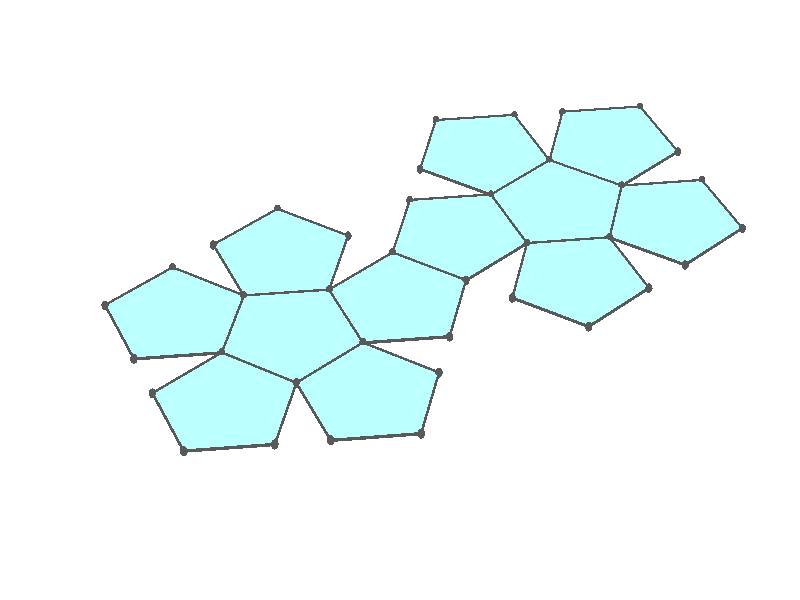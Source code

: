 #version 3.7;
global_settings{assumed_gamma 1.0}
camera{perspective location <18.750000000000000000000000, 10.825317547305481014063844, 12.499999999999996447286321> right <0.133333333333333331482962, -0.230940107675850353485814, -0.000000000000000000000000> up <-0.064951905283832905846353, -0.037499999999999998612221, 0.129903810567665811692706> direction <0.750000000000000111022302, 0.433012701892219298294151, 0.499999999999999944488849> sky <-0.433012701892219298294151, -0.249999999999999944488849, 0.866025403784438707610605> look_at <18.000000000000000000000000, 10.392304845413262270881205, 11.999999999999996447286321>}
light_source{<18.750000000000000000000000, 10.825317547305481014063844, 12.499999999999996447286321> rgb<1.0,1.0,1.0>}
background{rgb<1,1,1>}
union{union{object{union{sphere{<0.187592474085079868872938, 0.577350269189625620036566, -0.000224930886361107695848>,0.029999999999999998889777}sphere{<-0.491123473188422809965203, 0.356822089773089878850243, -0.000224930886361107695848>,0.029999999999999998889777}sphere{<-0.491123473188422865476355, -0.356822089773089767827940, -0.000224930886361107695848>,0.029999999999999998889777}sphere{<0.187592474085079730095060, -0.577350269189625620036566, -0.000224930886361107695848>,0.029999999999999998889777}sphere{<0.607061998206686048717984, -0.000000000000000148687307, -0.000224930886361107695848>,0.029999999999999998889777}} pigment{rgb<0.1,0.1,0.1>}}object{union{cylinder{<0.187592474085079868872938, 0.577350269189625620036566, -0.000224930886361107695848>,<-0.491123473188422809965203, 0.356822089773089878850243, -0.000224930886361107695848>,0.010000000000000000208167}cylinder{<-0.491123473188422809965203, 0.356822089773089878850243, -0.000224930886361107695848>,<-0.491123473188422865476355, -0.356822089773089767827940, -0.000224930886361107695848>,0.010000000000000000208167}cylinder{<-0.491123473188422865476355, -0.356822089773089767827940, -0.000224930886361107695848>,<0.187592474085079730095060, -0.577350269189625620036566, -0.000224930886361107695848>,0.010000000000000000208167}cylinder{<0.187592474085079730095060, -0.577350269189625620036566, -0.000224930886361107695848>,<0.607061998206686048717984, -0.000000000000000148687307, -0.000224930886361107695848>,0.010000000000000000208167}cylinder{<0.607061998206686048717984, -0.000000000000000148687307, -0.000224930886361107695848>,<0.187592474085079868872938, 0.577350269189625620036566, -0.000224930886361107695848>,0.010000000000000000208167}} pigment{rgb<0.1,0.1,0.1>}}object{polygon{5.000000000000000000000000,<0.187592474085079868872938, 0.577350269189625620036566, -0.000224930886361107695848>,<-0.491123473188422809965203, 0.356822089773089878850243, -0.000224930886361107695848>,<-0.491123473188422865476355, -0.356822089773089767827940, -0.000224930886361107695848>,<0.187592474085079730095060, -0.577350269189625620036566, -0.000224930886361107695848>,<0.607061998206686048717984, -0.000000000000000148687307, -0.000224930886361107695848>} pigment{rgbft<0.5,1.0,1.0,0.1,0.1>}}}union{object{union{sphere{<1.285777811048452567987965, -0.220528081746162785137244, 0.000250000727616147026475>,0.029999999999999998889777}sphere{<1.285777727965069949789267, -0.934172200928731877311861, 0.000543524607433687858074>,0.029999999999999998889777}sphere{<0.607061863774949417305038, -1.154700440708877895445994, 0.000250000727616146918054>,0.029999999999999998889777}sphere{<0.187592474085079619072758, -0.577350269189625509014263, -0.000224930886438373580510>,0.029999999999999998889777}sphere{<0.607061998206686159740286, -0.000000000000000111022302, -0.000224930886438373580510>,0.029999999999999998889777}} pigment{rgb<0.1,0.1,0.1>}}object{union{cylinder{<1.285777811048452567987965, -0.220528081746162785137244, 0.000250000727616147026475>,<1.285777727965069949789267, -0.934172200928731877311861, 0.000543524607433687858074>,0.010000000000000000208167}cylinder{<1.285777727965069949789267, -0.934172200928731877311861, 0.000543524607433687858074>,<0.607061863774949417305038, -1.154700440708877895445994, 0.000250000727616146918054>,0.010000000000000000208167}cylinder{<0.607061863774949417305038, -1.154700440708877895445994, 0.000250000727616146918054>,<0.187592474085079619072758, -0.577350269189625509014263, -0.000224930886438373580510>,0.010000000000000000208167}cylinder{<0.187592474085079619072758, -0.577350269189625509014263, -0.000224930886438373580510>,<0.607061998206686159740286, -0.000000000000000111022302, -0.000224930886438373580510>,0.010000000000000000208167}cylinder{<0.607061998206686159740286, -0.000000000000000111022302, -0.000224930886438373580510>,<1.285777811048452567987965, -0.220528081746162785137244, 0.000250000727616147026475>,0.010000000000000000208167}} pigment{rgb<0.1,0.1,0.1>}}object{polygon{5.000000000000000000000000,<1.285777811048452567987965, -0.220528081746162785137244, 0.000250000727616147026475>,<1.285777727965069949789267, -0.934172200928731877311861, 0.000543524607433687858074>,<0.607061863774949417305038, -1.154700440708877895445994, 0.000250000727616146918054>,<0.187592474085079619072758, -0.577350269189625509014263, -0.000224930886438373580510>,<0.607061998206686159740286, -0.000000000000000111022302, -0.000224930886438373580510>} pigment{rgbft<0.5,1.0,1.0,0.1,0.1>}}}union{object{union{sphere{<1.285777811048452790032570, -0.220528081746162757381668, 0.000250000727465892434720>,0.029999999999999998889777}sphere{<1.285777727965069727744662, -0.934172200928732099356466, 0.000543524607283433049479>,0.029999999999999998889777}sphere{<1.964493105776659032102316, -1.154700087334191715982001, 0.001493387625048615613074>,0.029999999999999998889777}sphere{<2.383962361034830390593697, -0.577349697417372187402407, 0.001786911374866503475142>,0.029999999999999998889777}sphere{<1.964493240208396551693681, 0.000000353374686437885063, 0.001018456010994095873451>,0.029999999999999998889777}} pigment{rgb<0.1,0.1,0.1>}}object{union{cylinder{<1.285777811048452790032570, -0.220528081746162757381668, 0.000250000727465892434720>,<1.285777727965069727744662, -0.934172200928732099356466, 0.000543524607283433049479>,0.010000000000000000208167}cylinder{<1.285777727965069727744662, -0.934172200928732099356466, 0.000543524607283433049479>,<1.964493105776659032102316, -1.154700087334191715982001, 0.001493387625048615613074>,0.010000000000000000208167}cylinder{<1.964493105776659032102316, -1.154700087334191715982001, 0.001493387625048615613074>,<2.383962361034830390593697, -0.577349697417372187402407, 0.001786911374866503475142>,0.010000000000000000208167}cylinder{<2.383962361034830390593697, -0.577349697417372187402407, 0.001786911374866503475142>,<1.964493240208396551693681, 0.000000353374686437885063, 0.001018456010994095873451>,0.010000000000000000208167}cylinder{<1.964493240208396551693681, 0.000000353374686437885063, 0.001018456010994095873451>,<1.285777811048452790032570, -0.220528081746162757381668, 0.000250000727465892434720>,0.010000000000000000208167}} pigment{rgb<0.1,0.1,0.1>}}object{polygon{5.000000000000000000000000,<1.285777811048452790032570, -0.220528081746162757381668, 0.000250000727465892434720>,<1.285777727965069727744662, -0.934172200928732099356466, 0.000543524607283433049479>,<1.964493105776659032102316, -1.154700087334191715982001, 0.001493387625048615613074>,<2.383962361034830390593697, -0.577349697417372187402407, 0.001786911374866503475142>,<1.964493240208396551693681, 0.000000353374686437885063, 0.001018456010994095873451>} pigment{rgbft<0.5,1.0,1.0,0.1,0.1>}}}union{object{union{sphere{<1.705246797443173534247762, -1.511522019073296529967365, 0.001493387625048616480436>,0.029999999999999998889777}sphere{<1.285777727965070393878477, -0.934172200928732099356466, 0.000543524607283433483160>,0.029999999999999998889777}sphere{<0.607061863774949528327340, -1.154700440708878339535204, 0.000250000727465892434720>,0.029999999999999998889777}sphere{<0.607061460479800363287950, -1.868344206516760142022804, 0.001018456010994096307132>,0.029999999999999998889777}sphere{<1.285777075419811454892738, -2.088872069865354674789160, 0.001786911374866504125664>,0.029999999999999998889777}} pigment{rgb<0.1,0.1,0.1>}}object{union{cylinder{<1.705246797443173534247762, -1.511522019073296529967365, 0.001493387625048616480436>,<1.285777727965070393878477, -0.934172200928732099356466, 0.000543524607283433483160>,0.010000000000000000208167}cylinder{<1.285777727965070393878477, -0.934172200928732099356466, 0.000543524607283433483160>,<0.607061863774949528327340, -1.154700440708878339535204, 0.000250000727465892434720>,0.010000000000000000208167}cylinder{<0.607061863774949528327340, -1.154700440708878339535204, 0.000250000727465892434720>,<0.607061460479800363287950, -1.868344206516760142022804, 0.001018456010994096307132>,0.010000000000000000208167}cylinder{<0.607061460479800363287950, -1.868344206516760142022804, 0.001018456010994096307132>,<1.285777075419811454892738, -2.088872069865354674789160, 0.001786911374866504125664>,0.010000000000000000208167}cylinder{<1.285777075419811454892738, -2.088872069865354674789160, 0.001786911374866504125664>,<1.705246797443173534247762, -1.511522019073296529967365, 0.001493387625048616480436>,0.010000000000000000208167}} pigment{rgb<0.1,0.1,0.1>}}object{polygon{5.000000000000000000000000,<1.705246797443173534247762, -1.511522019073296529967365, 0.001493387625048616480436>,<1.285777727965070393878477, -0.934172200928732099356466, 0.000543524607283433483160>,<0.607061863774949528327340, -1.154700440708878339535204, 0.000250000727465892434720>,<0.607061460479800363287950, -1.868344206516760142022804, 0.001018456010994096307132>,<1.285777075419811454892738, -2.088872069865354674789160, 0.001786911374866504125664>} pigment{rgbft<0.5,1.0,1.0,0.1,0.1>}}}union{object{union{sphere{<-0.491123690703505255683581, -1.511522154050415789328099, 0.000543524477363422752613>,0.029999999999999998889777}sphere{<0.187592205221629393374627, -1.732050416887399579835005, 0.000724932261255851442990>,0.029999999999999998889777}sphere{<0.607061863774949417305038, -1.154700440708877895445994, 0.000250000727545535541066>,0.029999999999999998889777}sphere{<0.187592474085079619072758, -0.577350269189625509014263, -0.000224930886508985011709>,0.029999999999999998889777}sphere{<-0.491123524536754674230110, -0.797878215958667702523144, -0.000043523232616210076910>,0.029999999999999998889777}} pigment{rgb<0.1,0.1,0.1>}}object{union{cylinder{<-0.491123690703505255683581, -1.511522154050415789328099, 0.000543524477363422752613>,<0.187592205221629393374627, -1.732050416887399579835005, 0.000724932261255851442990>,0.010000000000000000208167}cylinder{<0.187592205221629393374627, -1.732050416887399579835005, 0.000724932261255851442990>,<0.607061863774949417305038, -1.154700440708877895445994, 0.000250000727545535541066>,0.010000000000000000208167}cylinder{<0.607061863774949417305038, -1.154700440708877895445994, 0.000250000727545535541066>,<0.187592474085079619072758, -0.577350269189625509014263, -0.000224930886508985011709>,0.010000000000000000208167}cylinder{<0.187592474085079619072758, -0.577350269189625509014263, -0.000224930886508985011709>,<-0.491123524536754674230110, -0.797878215958667702523144, -0.000043523232616210076910>,0.010000000000000000208167}cylinder{<-0.491123524536754674230110, -0.797878215958667702523144, -0.000043523232616210076910>,<-0.491123690703505255683581, -1.511522154050415789328099, 0.000543524477363422752613>,0.010000000000000000208167}} pigment{rgb<0.1,0.1,0.1>}}object{polygon{5.000000000000000000000000,<-0.491123690703505255683581, -1.511522154050415789328099, 0.000543524477363422752613>,<0.187592205221629393374627, -1.732050416887399579835005, 0.000724932261255851442990>,<0.607061863774949417305038, -1.154700440708877895445994, 0.000250000727545535541066>,<0.187592474085079619072758, -0.577350269189625509014263, -0.000224930886508985011709>,<-0.491123524536754674230110, -0.797878215958667702523144, -0.000043523232616210076910>} pigment{rgbft<0.5,1.0,1.0,0.1,0.1>}}}union{object{union{sphere{<1.285777811048452345943360, -0.220528081746162840648395, 0.000250000727545535432646>,0.029999999999999998889777}sphere{<1.705247014958255036276569, 0.356822224750208916166372, 0.000724932261255851659830>,0.029999999999999998889777}sphere{<1.285777427366607383873998, 0.934172419326298575370515, 0.000543524477363422969453>,0.029999999999999998889777}sphere{<0.607061761078264927604664, 0.713644156489315450997424, -0.000043523232616209887175>,0.029999999999999998889777}sphere{<0.607061998206686048717984, -0.000000000000000055511151, -0.000224930886508985228549>,0.029999999999999998889777}} pigment{rgb<0.1,0.1,0.1>}}object{union{cylinder{<1.285777811048452345943360, -0.220528081746162840648395, 0.000250000727545535432646>,<1.705247014958255036276569, 0.356822224750208916166372, 0.000724932261255851659830>,0.010000000000000000208167}cylinder{<1.705247014958255036276569, 0.356822224750208916166372, 0.000724932261255851659830>,<1.285777427366607383873998, 0.934172419326298575370515, 0.000543524477363422969453>,0.010000000000000000208167}cylinder{<1.285777427366607383873998, 0.934172419326298575370515, 0.000543524477363422969453>,<0.607061761078264927604664, 0.713644156489315450997424, -0.000043523232616209887175>,0.010000000000000000208167}cylinder{<0.607061761078264927604664, 0.713644156489315450997424, -0.000043523232616209887175>,<0.607061998206686048717984, -0.000000000000000055511151, -0.000224930886508985228549>,0.010000000000000000208167}cylinder{<0.607061998206686048717984, -0.000000000000000055511151, -0.000224930886508985228549>,<1.285777811048452345943360, -0.220528081746162840648395, 0.000250000727545535432646>,0.010000000000000000208167}} pigment{rgb<0.1,0.1,0.1>}}object{polygon{5.000000000000000000000000,<1.285777811048452345943360, -0.220528081746162840648395, 0.000250000727545535432646>,<1.705247014958255036276569, 0.356822224750208916166372, 0.000724932261255851659830>,<1.285777427366607383873998, 0.934172419326298575370515, 0.000543524477363422969453>,<0.607061761078264927604664, 0.713644156489315450997424, -0.000043523232616209887175>,<0.607061998206686048717984, -0.000000000000000055511151, -0.000224930886508985228549>} pigment{rgbft<0.5,1.0,1.0,0.1,0.1>}}}union{object{union{sphere{<-1.169839254295161001806491, 0.577350269189625731058868, 0.000250000727729833755776>,0.029999999999999998889777}sphere{<-0.491123473188422754454052, 0.356822089773089878850243, -0.000224930886324686634369>,0.029999999999999998889777}sphere{<-0.491123473188422809965203, -0.356822089773089767827940, -0.000224930886324686525948>,0.029999999999999998889777}sphere{<-1.169839254295161223851096, -0.577350269189625509014263, 0.000250000727729833809986>,0.029999999999999998889777}sphere{<-1.589308675720059182978616, 0.000000000000000100574929, 0.000543524607547374695796>,0.029999999999999998889777}} pigment{rgb<0.1,0.1,0.1>}}object{union{cylinder{<-1.169839254295161001806491, 0.577350269189625731058868, 0.000250000727729833755776>,<-0.491123473188422754454052, 0.356822089773089878850243, -0.000224930886324686634369>,0.010000000000000000208167}cylinder{<-0.491123473188422754454052, 0.356822089773089878850243, -0.000224930886324686634369>,<-0.491123473188422809965203, -0.356822089773089767827940, -0.000224930886324686525948>,0.010000000000000000208167}cylinder{<-0.491123473188422809965203, -0.356822089773089767827940, -0.000224930886324686525948>,<-1.169839254295161223851096, -0.577350269189625509014263, 0.000250000727729833809986>,0.010000000000000000208167}cylinder{<-1.169839254295161223851096, -0.577350269189625509014263, 0.000250000727729833809986>,<-1.589308675720059182978616, 0.000000000000000100574929, 0.000543524607547374695796>,0.010000000000000000208167}cylinder{<-1.589308675720059182978616, 0.000000000000000100574929, 0.000543524607547374695796>,<-1.169839254295161001806491, 0.577350269189625731058868, 0.000250000727729833755776>,0.010000000000000000208167}} pigment{rgb<0.1,0.1,0.1>}}object{polygon{5.000000000000000000000000,<-1.169839254295161001806491, 0.577350269189625731058868, 0.000250000727729833755776>,<-0.491123473188422754454052, 0.356822089773089878850243, -0.000224930886324686634369>,<-0.491123473188422809965203, -0.356822089773089767827940, -0.000224930886324686525948>,<-1.169839254295161223851096, -0.577350269189625509014263, 0.000250000727729833809986>,<-1.589308675720059182978616, 0.000000000000000100574929, 0.000543524607547374695796>} pigment{rgbft<0.5,1.0,1.0,0.1,0.1>}}}union{object{union{sphere{<-1.169839254295161001806491, 0.577350269189625620036566, 0.000250000727579580573484>,0.029999999999999998889777}sphere{<-1.589308208954867573936554, 1.154700440708877451356784, 0.001018456011107783578534>,0.029999999999999998889777}sphere{<-2.268023701584852780399615, 0.934172200928731100155744, 0.001786911374980190963385>,0.029999999999999998889777}sphere{<-2.268023990061605932311295, 0.220528081746162119003429, 0.001493387625162303968679>,0.029999999999999998889777}sphere{<-1.589308675720058960934011, 0.000000000000000222044605, 0.000543524607397121405084>,0.029999999999999998889777}} pigment{rgb<0.1,0.1,0.1>}}object{union{cylinder{<-1.169839254295161001806491, 0.577350269189625620036566, 0.000250000727579580573484>,<-1.589308208954867573936554, 1.154700440708877451356784, 0.001018456011107783578534>,0.010000000000000000208167}cylinder{<-1.589308208954867573936554, 1.154700440708877451356784, 0.001018456011107783578534>,<-2.268023701584852780399615, 0.934172200928731100155744, 0.001786911374980190963385>,0.010000000000000000208167}cylinder{<-2.268023701584852780399615, 0.934172200928731100155744, 0.001786911374980190963385>,<-2.268023990061605932311295, 0.220528081746162119003429, 0.001493387625162303968679>,0.010000000000000000208167}cylinder{<-2.268023990061605932311295, 0.220528081746162119003429, 0.001493387625162303968679>,<-1.589308675720058960934011, 0.000000000000000222044605, 0.000543524607397121405084>,0.010000000000000000208167}cylinder{<-1.589308675720058960934011, 0.000000000000000222044605, 0.000543524607397121405084>,<-1.169839254295161001806491, 0.577350269189625620036566, 0.000250000727579580573484>,0.010000000000000000208167}} pigment{rgb<0.1,0.1,0.1>}}object{polygon{5.000000000000000000000000,<-1.169839254295161001806491, 0.577350269189625620036566, 0.000250000727579580573484>,<-1.589308208954867573936554, 1.154700440708877451356784, 0.001018456011107783578534>,<-2.268023701584852780399615, 0.934172200928731100155744, 0.001786911374980190963385>,<-2.268023990061605932311295, 0.220528081746162119003429, 0.001493387625162303968679>,<-1.589308675720058960934011, 0.000000000000000222044605, 0.000543524607397121405084>} pigment{rgbft<0.5,1.0,1.0,0.1,0.1>}}}union{object{union{sphere{<-1.169839254295161001806491, 0.577350269189625620036566, 0.000250000727613198159196>,0.029999999999999998889777}sphere{<-1.589308208954867351891949, 1.154700440708877451356784, 0.001018456011141401218456>,0.029999999999999998889777}sphere{<-1.169838320764856831601719, 1.732050416887398913701190, 0.001199863454690353308657>,0.029999999999999998889777}sphere{<-0.491122717946605835681595, 1.511522154050414901149679, 0.000543524137087630834081>,0.029999999999999998889777}sphere{<-0.491123294900063456225325, 0.797878215958667591500841, -0.000043523312892716032804>,0.029999999999999998889777}} pigment{rgb<0.1,0.1,0.1>}}object{union{cylinder{<-1.169839254295161001806491, 0.577350269189625620036566, 0.000250000727613198159196>,<-1.589308208954867351891949, 1.154700440708877451356784, 0.001018456011141401218456>,0.010000000000000000208167}cylinder{<-1.589308208954867351891949, 1.154700440708877451356784, 0.001018456011141401218456>,<-1.169838320764856831601719, 1.732050416887398913701190, 0.001199863454690353308657>,0.010000000000000000208167}cylinder{<-1.169838320764856831601719, 1.732050416887398913701190, 0.001199863454690353308657>,<-0.491122717946605835681595, 1.511522154050414901149679, 0.000543524137087630834081>,0.010000000000000000208167}cylinder{<-0.491122717946605835681595, 1.511522154050414901149679, 0.000543524137087630834081>,<-0.491123294900063456225325, 0.797878215958667591500841, -0.000043523312892716032804>,0.010000000000000000208167}cylinder{<-0.491123294900063456225325, 0.797878215958667591500841, -0.000043523312892716032804>,<-1.169839254295161001806491, 0.577350269189625620036566, 0.000250000727613198159196>,0.010000000000000000208167}} pigment{rgb<0.1,0.1,0.1>}}object{polygon{5.000000000000000000000000,<-1.169839254295161001806491, 0.577350269189625620036566, 0.000250000727613198159196>,<-1.589308208954867351891949, 1.154700440708877451356784, 0.001018456011141401218456>,<-1.169838320764856831601719, 1.732050416887398913701190, 0.001199863454690353308657>,<-0.491122717946605835681595, 1.511522154050414901149679, 0.000543524137087630834081>,<-0.491123294900063456225325, 0.797878215958667591500841, -0.000043523312892716032804>} pigment{rgbft<0.5,1.0,1.0,0.1,0.1>}}}union{object{union{sphere{<-1.589307267933085521249836, 1.868344206516757699532150, 0.001786910824435183377246>,0.029999999999999998889777}sphere{<-1.589308208954867573936554, 1.154700440708876785222969, 0.001018456011250053888650>,0.029999999999999998889777}sphere{<-2.268023701584852780399615, 0.934172200928730767088837, 0.001786911375122461490342>,0.029999999999999998889777}sphere{<-2.687492003699530229710035, 1.511522019073294753610526, 0.003030297722017906772440>,0.029999999999999998889777}sphere{<-2.268022178979625103067974, 2.088872069865352010253901, 0.003030297381674451531047>,0.029999999999999998889777}} pigment{rgb<0.1,0.1,0.1>}}object{union{cylinder{<-1.589307267933085521249836, 1.868344206516757699532150, 0.001786910824435183377246>,<-1.589308208954867573936554, 1.154700440708876785222969, 0.001018456011250053888650>,0.010000000000000000208167}cylinder{<-1.589308208954867573936554, 1.154700440708876785222969, 0.001018456011250053888650>,<-2.268023701584852780399615, 0.934172200928730767088837, 0.001786911375122461490342>,0.010000000000000000208167}cylinder{<-2.268023701584852780399615, 0.934172200928730767088837, 0.001786911375122461490342>,<-2.687492003699530229710035, 1.511522019073294753610526, 0.003030297722017906772440>,0.010000000000000000208167}cylinder{<-2.687492003699530229710035, 1.511522019073294753610526, 0.003030297722017906772440>,<-2.268022178979625103067974, 2.088872069865352010253901, 0.003030297381674451531047>,0.010000000000000000208167}cylinder{<-2.268022178979625103067974, 2.088872069865352010253901, 0.003030297381674451531047>,<-1.589307267933085521249836, 1.868344206516757699532150, 0.001786910824435183377246>,0.010000000000000000208167}} pigment{rgb<0.1,0.1,0.1>}}object{polygon{5.000000000000000000000000,<-1.589307267933085521249836, 1.868344206516757699532150, 0.001786910824435183377246>,<-1.589308208954867573936554, 1.154700440708876785222969, 0.001018456011250053888650>,<-2.268023701584852780399615, 0.934172200928730767088837, 0.001786911375122461490342>,<-2.687492003699530229710035, 1.511522019073294753610526, 0.003030297722017906772440>,<-2.268022178979625103067974, 2.088872069865352010253901, 0.003030297381674451531047>} pigment{rgbft<0.5,1.0,1.0,0.1,0.1>}}}union{object{union{sphere{<-3.366207195731217183265471, 0.577349697417370855134777, 0.003798752745337400163472>,0.029999999999999998889777}sphere{<-2.946738248562989603840379, 1.154700087334190605758977, 0.003211705375701222331397>,0.029999999999999998889777}sphere{<-2.268023701584853224488825, 0.934172200928731433222652, 0.001786911374913002087395>,0.029999999999999998889777}sphere{<-2.268023990061606376400505, 0.220528081746162146759005, 0.001493387625095115092688>,0.029999999999999998889777}sphere{<-2.946738715328180546748627, -0.000000353374687212414848, 0.002736773971990560591627>,0.029999999999999998889777}} pigment{rgb<0.1,0.1,0.1>}}object{union{cylinder{<-3.366207195731217183265471, 0.577349697417370855134777, 0.003798752745337400163472>,<-2.946738248562989603840379, 1.154700087334190605758977, 0.003211705375701222331397>,0.010000000000000000208167}cylinder{<-2.946738248562989603840379, 1.154700087334190605758977, 0.003211705375701222331397>,<-2.268023701584853224488825, 0.934172200928731433222652, 0.001786911374913002087395>,0.010000000000000000208167}cylinder{<-2.268023701584853224488825, 0.934172200928731433222652, 0.001786911374913002087395>,<-2.268023990061606376400505, 0.220528081746162146759005, 0.001493387625095115092688>,0.010000000000000000208167}cylinder{<-2.268023990061606376400505, 0.220528081746162146759005, 0.001493387625095115092688>,<-2.946738715328180546748627, -0.000000353374687212414848, 0.002736773971990560591627>,0.010000000000000000208167}cylinder{<-2.946738715328180546748627, -0.000000353374687212414848, 0.002736773971990560591627>,<-3.366207195731217183265471, 0.577349697417370855134777, 0.003798752745337400163472>,0.010000000000000000208167}} pigment{rgb<0.1,0.1,0.1>}}object{polygon{5.000000000000000000000000,<-3.366207195731217183265471, 0.577349697417370855134777, 0.003798752745337400163472>,<-2.946738248562989603840379, 1.154700087334190605758977, 0.003211705375701222331397>,<-2.268023701584853224488825, 0.934172200928731433222652, 0.001786911374913002087395>,<-2.268023990061606376400505, 0.220528081746162146759005, 0.001493387625095115092688>,<-2.946738715328180546748627, -0.000000353374687212414848, 0.002736773971990560591627>} pigment{rgbft<0.5,1.0,1.0,0.1,0.1>}}}union{object{union{sphere{<-1.589308311651654426199798, -0.713644156489315228952819, 0.000724932050971820911636>,0.029999999999999998889777}sphere{<-2.268023400986553195224360, -0.934172419326299241504330, 0.001786911034662483355184>,0.029999999999999998889777}sphere{<-2.687492758941346870926736, -0.356822224750209970878245, 0.002261842698372431084697>,0.029999999999999998889777}sphere{<-2.268023990061605488222085, 0.220528081746162230025732, 0.001493387625188051818712>,0.029999999999999998889777}sphere{<-1.589308675720058960934011, 0.000000000000000111022302, 0.000543524607422869471957>,0.029999999999999998889777}} pigment{rgb<0.1,0.1,0.1>}}object{union{cylinder{<-1.589308311651654426199798, -0.713644156489315228952819, 0.000724932050971820911636>,<-2.268023400986553195224360, -0.934172419326299241504330, 0.001786911034662483355184>,0.010000000000000000208167}cylinder{<-2.268023400986553195224360, -0.934172419326299241504330, 0.001786911034662483355184>,<-2.687492758941346870926736, -0.356822224750209970878245, 0.002261842698372431084697>,0.010000000000000000208167}cylinder{<-2.687492758941346870926736, -0.356822224750209970878245, 0.002261842698372431084697>,<-2.268023990061605488222085, 0.220528081746162230025732, 0.001493387625188051818712>,0.010000000000000000208167}cylinder{<-2.268023990061605488222085, 0.220528081746162230025732, 0.001493387625188051818712>,<-1.589308675720058960934011, 0.000000000000000111022302, 0.000543524607422869471957>,0.010000000000000000208167}cylinder{<-1.589308675720058960934011, 0.000000000000000111022302, 0.000543524607422869471957>,<-1.589308311651654426199798, -0.713644156489315228952819, 0.000724932050971820911636>,0.010000000000000000208167}} pigment{rgb<0.1,0.1,0.1>}}object{polygon{5.000000000000000000000000,<-1.589308311651654426199798, -0.713644156489315228952819, 0.000724932050971820911636>,<-2.268023400986553195224360, -0.934172419326299241504330, 0.001786911034662483355184>,<-2.687492758941346870926736, -0.356822224750209970878245, 0.002261842698372431084697>,<-2.268023990061605488222085, 0.220528081746162230025732, 0.001493387625188051818712>,<-1.589308675720058960934011, 0.000000000000000111022302, 0.000543524607422869471957>} pigment{rgbft<0.5,1.0,1.0,0.1,0.1>}}}}

